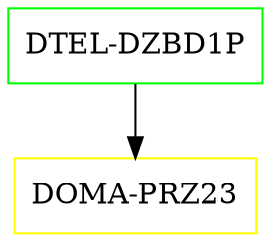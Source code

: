 digraph G {
  "DTEL-DZBD1P" [shape=box,color=green];
  "DOMA-PRZ23" [shape=box,color=yellow,URL="./DOMA_PRZ23.html"];
  "DTEL-DZBD1P" -> "DOMA-PRZ23";
}
